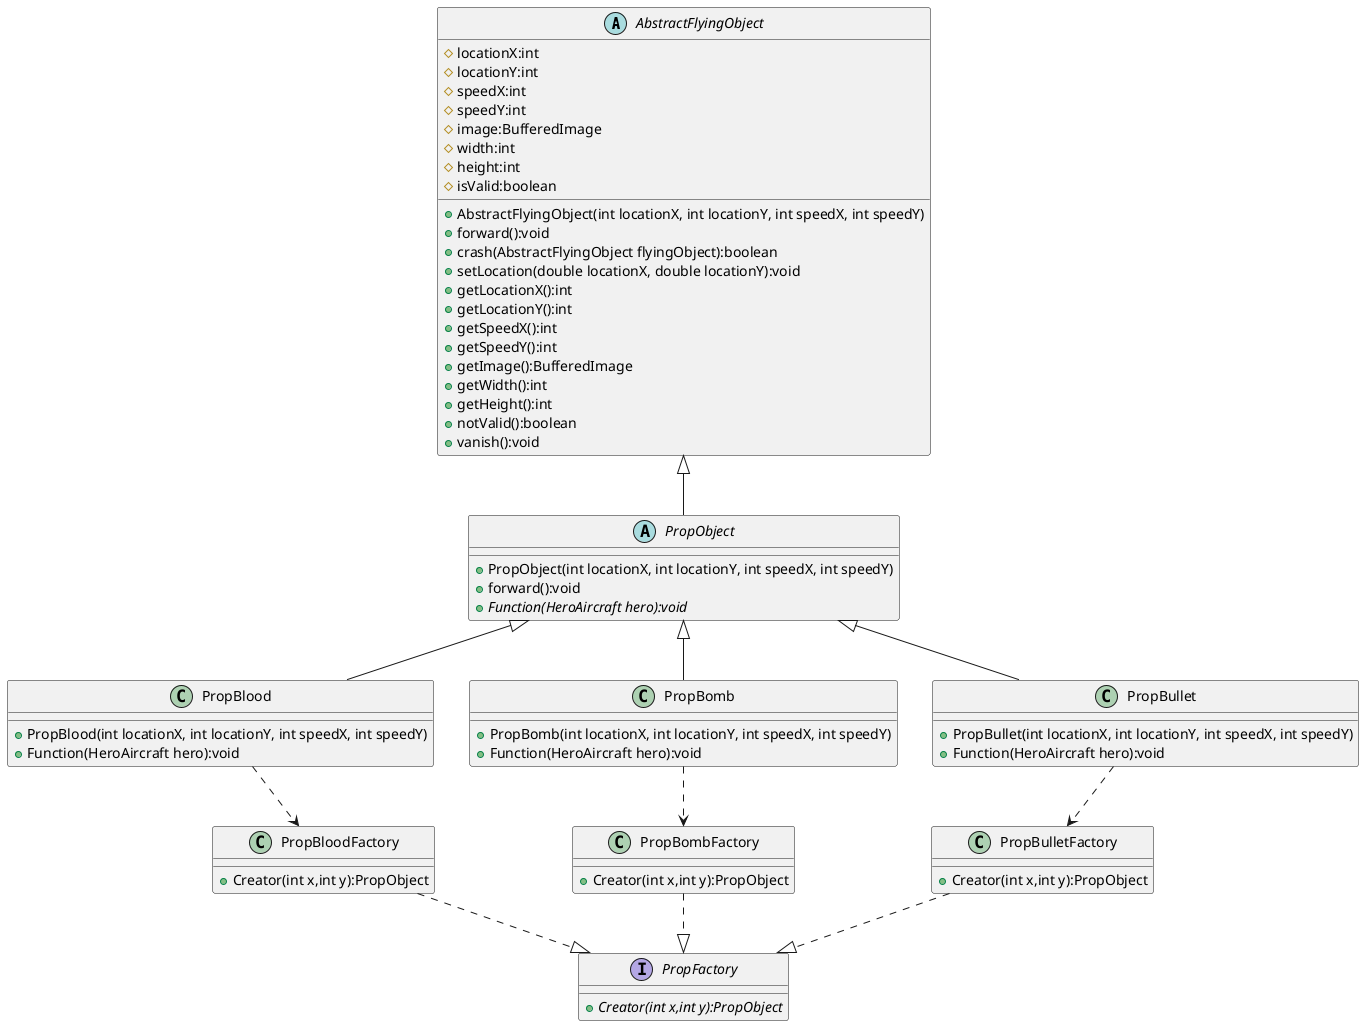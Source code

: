 @startuml
'https://plantuml.com/class-diagram

abstract class AbstractFlyingObject
{
 # locationX:int
 # locationY:int
 # speedX:int
 # speedY:int
 # image:BufferedImage
 # width:int
 # height:int
 # isValid:boolean
 + AbstractFlyingObject(int locationX, int locationY, int speedX, int speedY)
 + forward():void
 + crash(AbstractFlyingObject flyingObject):boolean
 + setLocation(double locationX, double locationY):void
 + getLocationX():int
 + getLocationY():int
 + getSpeedX():int
 + getSpeedY():int
 + getImage():BufferedImage
 + getWidth():int
 + getHeight():int
 + notValid():boolean
 + vanish():void
}
abstract class PropObject
{
  +PropObject(int locationX, int locationY, int speedX, int speedY)
  +forward():void
  +{abstract}Function(HeroAircraft hero):void
}
class PropBlood
{
    +PropBlood(int locationX, int locationY, int speedX, int speedY)
    +Function(HeroAircraft hero):void
}
class PropBomb
{
+PropBomb(int locationX, int locationY, int speedX, int speedY)
+Function(HeroAircraft hero):void
}
class PropBullet
{
+PropBullet(int locationX, int locationY, int speedX, int speedY)
    +Function(HeroAircraft hero):void
}
interface PropFactory
{
    +{abstract}  Creator(int x,int y):PropObject
}
class PropBloodFactory
{
+Creator(int x,int y):PropObject
}
class PropBombFactory
{
+Creator(int x,int y):PropObject
}
class PropBulletFactory
{
+Creator(int x,int y):PropObject
}
AbstractFlyingObject<|--PropObject
PropObject<|--PropBlood
PropObject<|--PropBullet
PropObject<|--PropBomb
PropBloodFactory..|>PropFactory
PropBulletFactory..|>PropFactory
PropBombFactory..|>PropFactory
PropBlood..>PropBloodFactory
PropBomb..>PropBombFactory
PropBullet..>PropBulletFactory

@enduml
